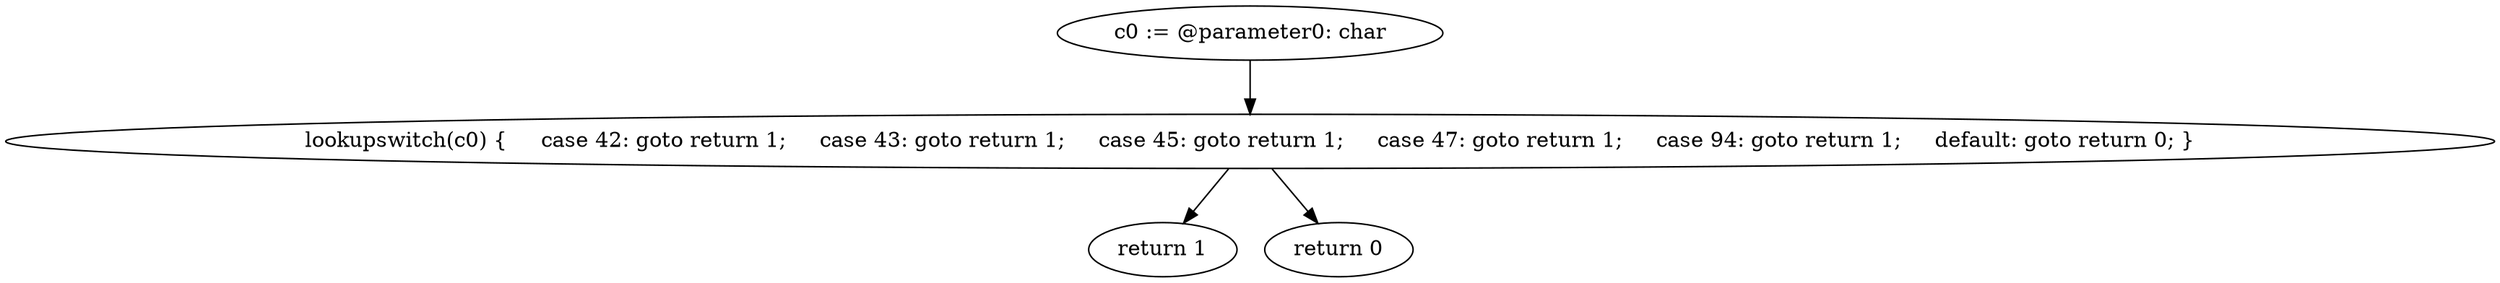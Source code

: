digraph "unitGraph" {
    "c0 := @parameter0: char"
    "lookupswitch(c0) {     case 42: goto return 1;     case 43: goto return 1;     case 45: goto return 1;     case 47: goto return 1;     case 94: goto return 1;     default: goto return 0; }"
    "return 1"
    "return 0"
    "c0 := @parameter0: char"->"lookupswitch(c0) {     case 42: goto return 1;     case 43: goto return 1;     case 45: goto return 1;     case 47: goto return 1;     case 94: goto return 1;     default: goto return 0; }";
    "lookupswitch(c0) {     case 42: goto return 1;     case 43: goto return 1;     case 45: goto return 1;     case 47: goto return 1;     case 94: goto return 1;     default: goto return 0; }"->"return 1";
    "lookupswitch(c0) {     case 42: goto return 1;     case 43: goto return 1;     case 45: goto return 1;     case 47: goto return 1;     case 94: goto return 1;     default: goto return 0; }"->"return 0";
}
